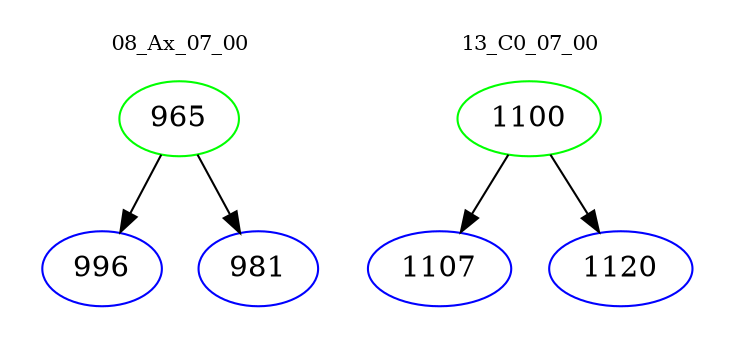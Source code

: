 digraph{
subgraph cluster_0 {
color = white
label = "08_Ax_07_00";
fontsize=10;
T0_965 [label="965", color="green"]
T0_965 -> T0_996 [color="black"]
T0_996 [label="996", color="blue"]
T0_965 -> T0_981 [color="black"]
T0_981 [label="981", color="blue"]
}
subgraph cluster_1 {
color = white
label = "13_C0_07_00";
fontsize=10;
T1_1100 [label="1100", color="green"]
T1_1100 -> T1_1107 [color="black"]
T1_1107 [label="1107", color="blue"]
T1_1100 -> T1_1120 [color="black"]
T1_1120 [label="1120", color="blue"]
}
}
